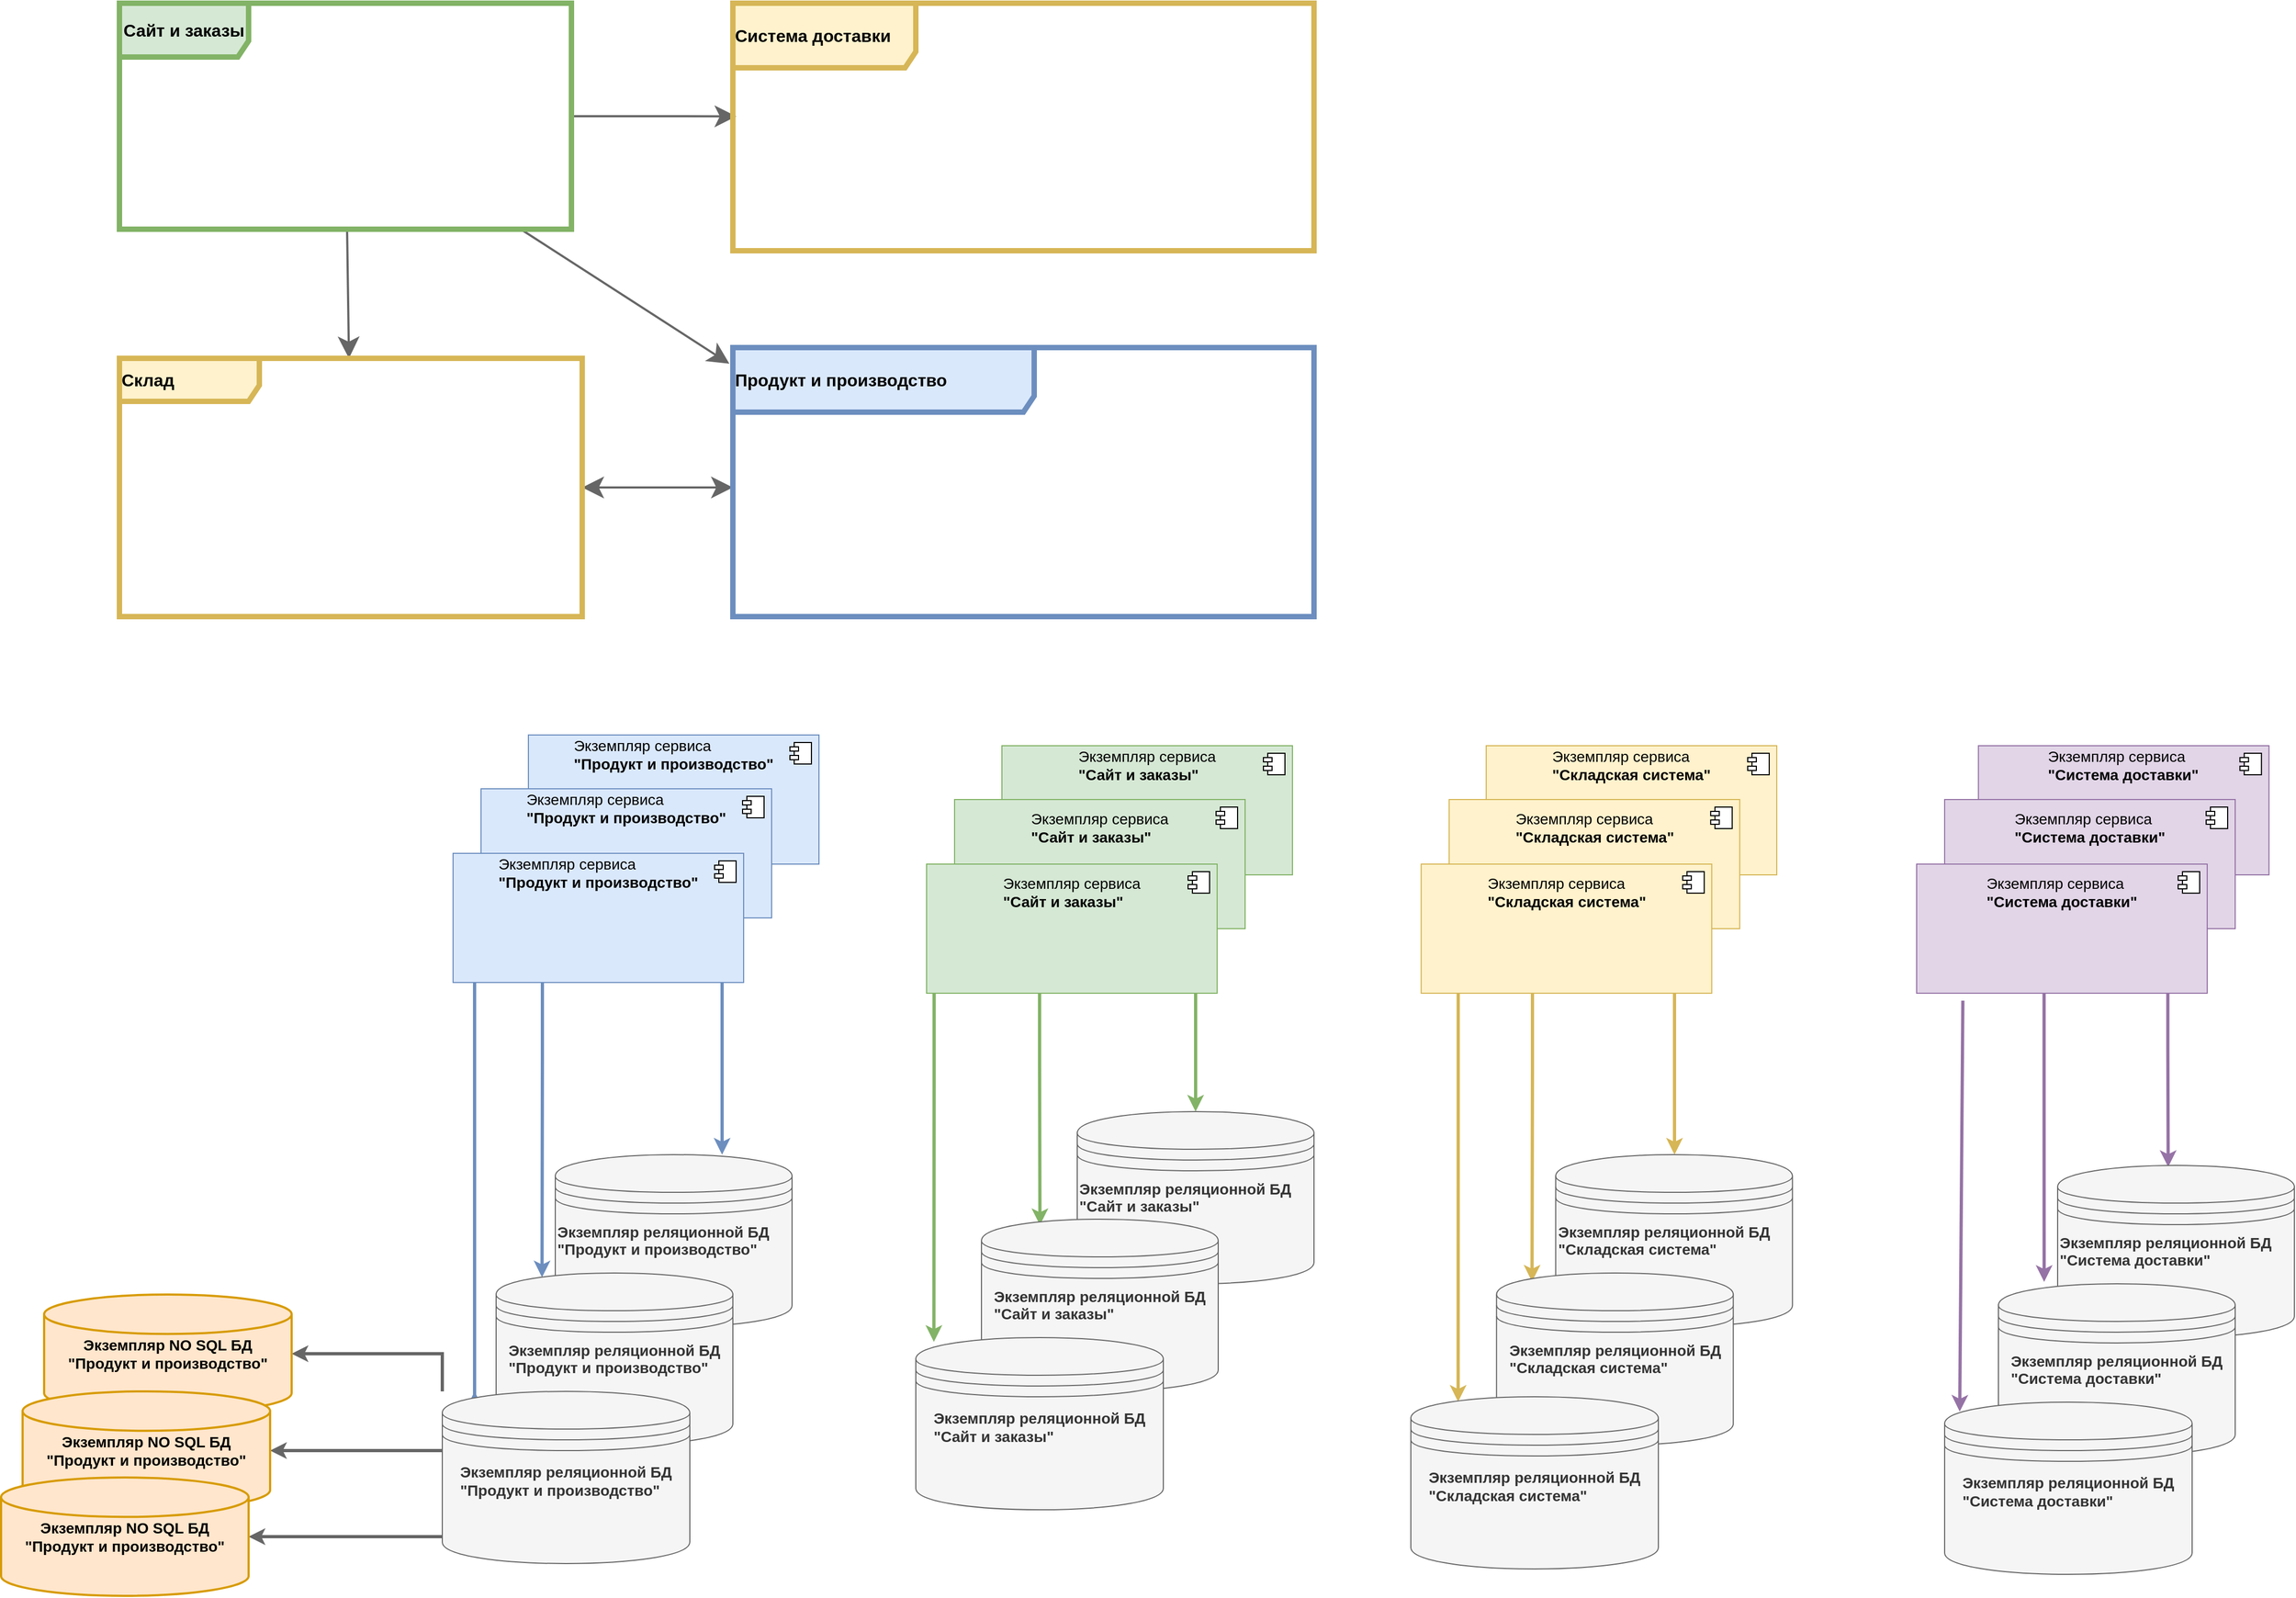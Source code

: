 <mxfile version="21.6.8" type="github">
  <diagram name="Страница — 1" id="n7xJredBNWYoXg0lsID4">
    <mxGraphModel dx="3217" dy="2449" grid="1" gridSize="10" guides="1" tooltips="1" connect="1" arrows="1" fold="1" page="1" pageScale="1" pageWidth="827" pageHeight="1169" math="0" shadow="0">
      <root>
        <mxCell id="0" />
        <mxCell id="1" parent="0" />
        <mxCell id="ERCvl_V5-qFT3uBv3gmN-6" style="edgeStyle=orthogonalEdgeStyle;rounded=0;orthogonalLoop=1;jettySize=auto;html=1;entryX=0.006;entryY=0.457;entryDx=0;entryDy=0;entryPerimeter=0;endSize=14;fillColor=#f5f5f5;strokeColor=#666666;strokeWidth=2;" parent="1" source="ERCvl_V5-qFT3uBv3gmN-2" target="ERCvl_V5-qFT3uBv3gmN-3" edge="1">
          <mxGeometry relative="1" as="geometry" />
        </mxCell>
        <mxCell id="ERCvl_V5-qFT3uBv3gmN-7" style="rounded=0;orthogonalLoop=1;jettySize=auto;html=1;entryX=-0.006;entryY=0.06;entryDx=0;entryDy=0;entryPerimeter=0;strokeColor=#666666;endSize=14;fillColor=#f5f5f5;strokeWidth=2;" parent="1" source="ERCvl_V5-qFT3uBv3gmN-2" target="ERCvl_V5-qFT3uBv3gmN-5" edge="1">
          <mxGeometry relative="1" as="geometry" />
        </mxCell>
        <mxCell id="ERCvl_V5-qFT3uBv3gmN-12" style="rounded=0;orthogonalLoop=1;jettySize=auto;html=1;endSize=14;strokeWidth=2;fillColor=#f5f5f5;strokeColor=#666666;" parent="1" source="ERCvl_V5-qFT3uBv3gmN-2" target="ERCvl_V5-qFT3uBv3gmN-4" edge="1">
          <mxGeometry relative="1" as="geometry">
            <mxPoint x="220" y="140" as="targetPoint" />
          </mxGeometry>
        </mxCell>
        <mxCell id="ERCvl_V5-qFT3uBv3gmN-2" value="&lt;font style=&quot;font-size: 16px;&quot;&gt;&lt;b&gt;Сайт и заказы&lt;/b&gt;&lt;/font&gt;" style="shape=umlFrame;whiteSpace=wrap;html=1;pointerEvents=0;fillColor=#d5e8d4;strokeColor=#82b366;width=120;height=50;strokeWidth=5;" parent="1" vertex="1">
          <mxGeometry x="10" y="-160" width="420" height="210" as="geometry" />
        </mxCell>
        <mxCell id="ERCvl_V5-qFT3uBv3gmN-3" value="&lt;font style=&quot;font-size: 16px;&quot;&gt;&lt;b&gt;Система доставки&lt;/b&gt;&lt;/font&gt;" style="shape=umlFrame;whiteSpace=wrap;html=1;pointerEvents=0;align=left;width=170;height=60;fillColor=#fff2cc;strokeColor=#d6b656;strokeWidth=5;" parent="1" vertex="1">
          <mxGeometry x="580" y="-160" width="540" height="230" as="geometry" />
        </mxCell>
        <mxCell id="ERCvl_V5-qFT3uBv3gmN-11" style="rounded=0;orthogonalLoop=1;jettySize=auto;html=1;entryX=0;entryY=0.52;entryDx=0;entryDy=0;entryPerimeter=0;startArrow=classic;startFill=1;targetPerimeterSpacing=0;strokeWidth=2;endSize=14;startSize=14;strokeColor=#666666;fillColor=#f5f5f5;" parent="1" source="ERCvl_V5-qFT3uBv3gmN-4" target="ERCvl_V5-qFT3uBv3gmN-5" edge="1">
          <mxGeometry relative="1" as="geometry" />
        </mxCell>
        <mxCell id="ERCvl_V5-qFT3uBv3gmN-4" value="&lt;font style=&quot;font-size: 16px;&quot;&gt;&lt;b&gt;Склад&lt;/b&gt;&lt;/font&gt;" style="shape=umlFrame;whiteSpace=wrap;html=1;pointerEvents=0;fillColor=#fff2cc;strokeColor=#d6b656;width=130;height=40;strokeWidth=5;align=left;" parent="1" vertex="1">
          <mxGeometry x="10" y="170" width="430" height="240" as="geometry" />
        </mxCell>
        <mxCell id="ERCvl_V5-qFT3uBv3gmN-5" value="&lt;font style=&quot;font-size: 16px;&quot;&gt;&lt;b&gt;Продукт и производство&lt;/b&gt;&lt;/font&gt;" style="shape=umlFrame;whiteSpace=wrap;html=1;pointerEvents=0;width=280;height=60;align=left;fillColor=#dae8fc;strokeColor=#6c8ebf;strokeWidth=5;" parent="1" vertex="1">
          <mxGeometry x="580" y="160" width="540" height="250" as="geometry" />
        </mxCell>
        <mxCell id="f581cQIJt3s8RJXOWX-j-4" value="&lt;div style=&quot;text-align: left; font-size: 14px;&quot;&gt;&lt;span style=&quot;background-color: initial;&quot;&gt;&lt;font style=&quot;font-size: 14px;&quot;&gt;&lt;br&gt;Экземпляр сервиса&lt;/font&gt;&lt;/span&gt;&lt;/div&gt;&lt;b style=&quot;font-size: 14px;&quot;&gt;&lt;div style=&quot;text-align: left;&quot;&gt;&lt;b style=&quot;background-color: initial;&quot;&gt;&lt;font style=&quot;font-size: 14px;&quot;&gt;&quot;Продукт и производство&quot;&lt;br&gt;&lt;br&gt;&lt;br&gt;&lt;br&gt;&lt;br&gt;&lt;br&gt;&lt;/font&gt;&lt;br&gt;&lt;/b&gt;&lt;/div&gt;&lt;/b&gt;" style="html=1;dropTarget=0;whiteSpace=wrap;fillColor=#dae8fc;strokeColor=#6c8ebf;" parent="1" vertex="1">
          <mxGeometry x="390" y="520" width="270" height="120" as="geometry" />
        </mxCell>
        <mxCell id="f581cQIJt3s8RJXOWX-j-5" value="" style="shape=module;jettyWidth=8;jettyHeight=4;" parent="f581cQIJt3s8RJXOWX-j-4" vertex="1">
          <mxGeometry x="1" width="20" height="20" relative="1" as="geometry">
            <mxPoint x="-27" y="7" as="offset" />
          </mxGeometry>
        </mxCell>
        <mxCell id="f581cQIJt3s8RJXOWX-j-6" value="&lt;div style=&quot;text-align: left; font-size: 14px;&quot;&gt;&lt;span style=&quot;background-color: initial;&quot;&gt;&lt;font style=&quot;font-size: 14px;&quot;&gt;&lt;br&gt;Экземпляр сервиса&lt;/font&gt;&lt;/span&gt;&lt;/div&gt;&lt;b style=&quot;font-size: 14px;&quot;&gt;&lt;div style=&quot;text-align: left;&quot;&gt;&lt;b style=&quot;background-color: initial;&quot;&gt;&lt;font style=&quot;font-size: 14px;&quot;&gt;&quot;Продукт и производство&quot;&lt;br&gt;&lt;br&gt;&lt;br&gt;&lt;br&gt;&lt;br&gt;&lt;br&gt;&lt;/font&gt;&lt;br&gt;&lt;/b&gt;&lt;/div&gt;&lt;/b&gt;" style="html=1;dropTarget=0;whiteSpace=wrap;fillColor=#dae8fc;strokeColor=#6c8ebf;" parent="1" vertex="1">
          <mxGeometry x="346" y="570" width="270" height="120" as="geometry" />
        </mxCell>
        <mxCell id="f581cQIJt3s8RJXOWX-j-7" value="" style="shape=module;jettyWidth=8;jettyHeight=4;" parent="f581cQIJt3s8RJXOWX-j-6" vertex="1">
          <mxGeometry x="1" width="20" height="20" relative="1" as="geometry">
            <mxPoint x="-27" y="7" as="offset" />
          </mxGeometry>
        </mxCell>
        <mxCell id="f581cQIJt3s8RJXOWX-j-31" style="edgeStyle=orthogonalEdgeStyle;rounded=0;orthogonalLoop=1;jettySize=auto;html=1;strokeWidth=3;fillColor=#dae8fc;strokeColor=#6c8ebf;" parent="1" source="f581cQIJt3s8RJXOWX-j-8" target="f581cQIJt3s8RJXOWX-j-28" edge="1">
          <mxGeometry relative="1" as="geometry">
            <Array as="points">
              <mxPoint x="570" y="870" />
              <mxPoint x="570" y="870" />
            </Array>
          </mxGeometry>
        </mxCell>
        <mxCell id="f581cQIJt3s8RJXOWX-j-33" style="edgeStyle=orthogonalEdgeStyle;rounded=0;orthogonalLoop=1;jettySize=auto;html=1;strokeWidth=3;fillColor=#dae8fc;strokeColor=#6c8ebf;" parent="1" edge="1">
          <mxGeometry relative="1" as="geometry">
            <mxPoint x="340" y="1130" as="targetPoint" />
            <mxPoint x="422" y="680" as="sourcePoint" />
            <Array as="points">
              <mxPoint x="340" y="680" />
              <mxPoint x="340" y="1131" />
            </Array>
          </mxGeometry>
        </mxCell>
        <mxCell id="f581cQIJt3s8RJXOWX-j-78" style="edgeStyle=orthogonalEdgeStyle;rounded=0;orthogonalLoop=1;jettySize=auto;html=1;entryX=0.194;entryY=0.025;entryDx=0;entryDy=0;entryPerimeter=0;fillColor=#dae8fc;strokeColor=#6c8ebf;strokeWidth=3;" parent="1" source="f581cQIJt3s8RJXOWX-j-8" target="f581cQIJt3s8RJXOWX-j-29" edge="1">
          <mxGeometry relative="1" as="geometry">
            <Array as="points">
              <mxPoint x="403" y="820" />
              <mxPoint x="403" y="820" />
            </Array>
          </mxGeometry>
        </mxCell>
        <mxCell id="f581cQIJt3s8RJXOWX-j-8" value="&lt;div style=&quot;text-align: left; font-size: 14px;&quot;&gt;&lt;span style=&quot;background-color: initial;&quot;&gt;&lt;font style=&quot;font-size: 14px;&quot;&gt;&lt;br&gt;Экземпляр сервиса&lt;/font&gt;&lt;/span&gt;&lt;/div&gt;&lt;b style=&quot;font-size: 14px;&quot;&gt;&lt;div style=&quot;text-align: left;&quot;&gt;&lt;b style=&quot;background-color: initial;&quot;&gt;&lt;font style=&quot;font-size: 14px;&quot;&gt;&quot;Продукт и производство&quot;&lt;br&gt;&lt;br&gt;&lt;br&gt;&lt;br&gt;&lt;br&gt;&lt;br&gt;&lt;/font&gt;&lt;br&gt;&lt;/b&gt;&lt;/div&gt;&lt;/b&gt;" style="html=1;dropTarget=0;whiteSpace=wrap;fillColor=#dae8fc;strokeColor=#6c8ebf;" parent="1" vertex="1">
          <mxGeometry x="320" y="630" width="270" height="120" as="geometry" />
        </mxCell>
        <mxCell id="f581cQIJt3s8RJXOWX-j-9" value="" style="shape=module;jettyWidth=8;jettyHeight=4;" parent="f581cQIJt3s8RJXOWX-j-8" vertex="1">
          <mxGeometry x="1" width="20" height="20" relative="1" as="geometry">
            <mxPoint x="-27" y="7" as="offset" />
          </mxGeometry>
        </mxCell>
        <mxCell id="f581cQIJt3s8RJXOWX-j-10" value="&lt;div style=&quot;text-align: left; font-size: 14px;&quot;&gt;&lt;span style=&quot;background-color: initial;&quot;&gt;&lt;font style=&quot;font-size: 14px;&quot;&gt;&lt;br&gt;Экземпляр сервиса&lt;/font&gt;&lt;/span&gt;&lt;/div&gt;&lt;b style=&quot;font-size: 14px;&quot;&gt;&lt;div style=&quot;text-align: left;&quot;&gt;&lt;b style=&quot;background-color: initial;&quot;&gt;&lt;font style=&quot;font-size: 14px;&quot;&gt;&quot;Сайт и заказы&quot;&lt;br&gt;&lt;br&gt;&lt;br&gt;&lt;br&gt;&lt;br&gt;&lt;br&gt;&lt;/font&gt;&lt;br&gt;&lt;/b&gt;&lt;/div&gt;&lt;/b&gt;" style="html=1;dropTarget=0;whiteSpace=wrap;fillColor=#d5e8d4;strokeColor=#82b366;" parent="1" vertex="1">
          <mxGeometry x="830" y="530" width="270" height="120" as="geometry" />
        </mxCell>
        <mxCell id="f581cQIJt3s8RJXOWX-j-11" value="" style="shape=module;jettyWidth=8;jettyHeight=4;" parent="f581cQIJt3s8RJXOWX-j-10" vertex="1">
          <mxGeometry x="1" width="20" height="20" relative="1" as="geometry">
            <mxPoint x="-27" y="7" as="offset" />
          </mxGeometry>
        </mxCell>
        <mxCell id="f581cQIJt3s8RJXOWX-j-12" value="&lt;div style=&quot;text-align: left; font-size: 14px;&quot;&gt;&lt;div style=&quot;border-color: var(--border-color);&quot;&gt;&lt;br style=&quot;border-color: var(--border-color);&quot;&gt;Экземпляр сервиса&lt;/div&gt;&lt;b style=&quot;border-color: var(--border-color); text-align: center;&quot;&gt;&lt;div style=&quot;border-color: var(--border-color); text-align: left;&quot;&gt;&lt;b style=&quot;border-color: var(--border-color); background-color: initial;&quot;&gt;&quot;Сайт и заказы&quot;&lt;br style=&quot;border-color: var(--border-color);&quot;&gt;&lt;br style=&quot;border-color: var(--border-color);&quot;&gt;&lt;br style=&quot;border-color: var(--border-color);&quot;&gt;&lt;br style=&quot;border-color: var(--border-color);&quot;&gt;&lt;br style=&quot;border-color: var(--border-color);&quot;&gt;&lt;br style=&quot;border-color: var(--border-color);&quot;&gt;&lt;/b&gt;&lt;/div&gt;&lt;/b&gt;&lt;/div&gt;" style="html=1;dropTarget=0;whiteSpace=wrap;fillColor=#d5e8d4;strokeColor=#82b366;" parent="1" vertex="1">
          <mxGeometry x="786" y="580" width="270" height="120" as="geometry" />
        </mxCell>
        <mxCell id="f581cQIJt3s8RJXOWX-j-13" value="" style="shape=module;jettyWidth=8;jettyHeight=4;" parent="f581cQIJt3s8RJXOWX-j-12" vertex="1">
          <mxGeometry x="1" width="20" height="20" relative="1" as="geometry">
            <mxPoint x="-27" y="7" as="offset" />
          </mxGeometry>
        </mxCell>
        <mxCell id="f581cQIJt3s8RJXOWX-j-69" style="edgeStyle=orthogonalEdgeStyle;rounded=0;orthogonalLoop=1;jettySize=auto;html=1;fillColor=#d5e8d4;strokeColor=#82b366;strokeWidth=3;" parent="1" source="f581cQIJt3s8RJXOWX-j-14" target="f581cQIJt3s8RJXOWX-j-54" edge="1">
          <mxGeometry relative="1" as="geometry">
            <Array as="points">
              <mxPoint x="1010" y="780" />
              <mxPoint x="1010" y="780" />
            </Array>
          </mxGeometry>
        </mxCell>
        <mxCell id="f581cQIJt3s8RJXOWX-j-70" style="edgeStyle=orthogonalEdgeStyle;rounded=0;orthogonalLoop=1;jettySize=auto;html=1;entryX=0.247;entryY=0.034;entryDx=0;entryDy=0;entryPerimeter=0;strokeWidth=3;fillColor=#d5e8d4;strokeColor=#82b366;" parent="1" source="f581cQIJt3s8RJXOWX-j-14" target="f581cQIJt3s8RJXOWX-j-55" edge="1">
          <mxGeometry relative="1" as="geometry">
            <Array as="points">
              <mxPoint x="865" y="820" />
              <mxPoint x="865" y="820" />
            </Array>
          </mxGeometry>
        </mxCell>
        <mxCell id="f581cQIJt3s8RJXOWX-j-71" style="edgeStyle=orthogonalEdgeStyle;rounded=0;orthogonalLoop=1;jettySize=auto;html=1;entryX=0.073;entryY=0.025;entryDx=0;entryDy=0;entryPerimeter=0;fillColor=#d5e8d4;strokeColor=#82b366;strokeWidth=3;" parent="1" source="f581cQIJt3s8RJXOWX-j-14" target="f581cQIJt3s8RJXOWX-j-56" edge="1">
          <mxGeometry relative="1" as="geometry">
            <Array as="points">
              <mxPoint x="767" y="840" />
              <mxPoint x="767" y="840" />
            </Array>
          </mxGeometry>
        </mxCell>
        <mxCell id="f581cQIJt3s8RJXOWX-j-14" value="&lt;div style=&quot;text-align: left; font-size: 14px;&quot;&gt;&lt;div style=&quot;border-color: var(--border-color);&quot;&gt;&lt;br&gt;Экземпляр сервиса&lt;/div&gt;&lt;b style=&quot;border-color: var(--border-color); text-align: center;&quot;&gt;&lt;div style=&quot;border-color: var(--border-color); text-align: left;&quot;&gt;&lt;b style=&quot;border-color: var(--border-color); background-color: initial;&quot;&gt;&quot;Сайт и заказы&quot;&lt;br style=&quot;border-color: var(--border-color);&quot;&gt;&lt;br style=&quot;border-color: var(--border-color);&quot;&gt;&lt;br style=&quot;border-color: var(--border-color);&quot;&gt;&lt;br style=&quot;border-color: var(--border-color);&quot;&gt;&lt;br style=&quot;border-color: var(--border-color);&quot;&gt;&lt;br style=&quot;border-color: var(--border-color);&quot;&gt;&lt;/b&gt;&lt;/div&gt;&lt;/b&gt;&lt;/div&gt;" style="html=1;dropTarget=0;whiteSpace=wrap;fillColor=#d5e8d4;strokeColor=#82b366;" parent="1" vertex="1">
          <mxGeometry x="760" y="640" width="270" height="120" as="geometry" />
        </mxCell>
        <mxCell id="f581cQIJt3s8RJXOWX-j-15" value="" style="shape=module;jettyWidth=8;jettyHeight=4;" parent="f581cQIJt3s8RJXOWX-j-14" vertex="1">
          <mxGeometry x="1" width="20" height="20" relative="1" as="geometry">
            <mxPoint x="-27" y="7" as="offset" />
          </mxGeometry>
        </mxCell>
        <mxCell id="f581cQIJt3s8RJXOWX-j-16" value="&lt;div style=&quot;text-align: left; font-size: 14px;&quot;&gt;&lt;span style=&quot;background-color: initial;&quot;&gt;&lt;font style=&quot;font-size: 14px;&quot;&gt;&lt;br&gt;Экземпляр сервиса&lt;/font&gt;&lt;/span&gt;&lt;/div&gt;&lt;b style=&quot;font-size: 14px;&quot;&gt;&lt;div style=&quot;text-align: left;&quot;&gt;&lt;b style=&quot;background-color: initial;&quot;&gt;&lt;font style=&quot;font-size: 14px;&quot;&gt;&quot;Складская система&quot;&lt;br&gt;&lt;br&gt;&lt;br&gt;&lt;br&gt;&lt;br&gt;&lt;br&gt;&lt;/font&gt;&lt;br&gt;&lt;/b&gt;&lt;/div&gt;&lt;/b&gt;" style="html=1;dropTarget=0;whiteSpace=wrap;fillColor=#fff2cc;strokeColor=#d6b656;" parent="1" vertex="1">
          <mxGeometry x="1280" y="530" width="270" height="120" as="geometry" />
        </mxCell>
        <mxCell id="f581cQIJt3s8RJXOWX-j-17" value="" style="shape=module;jettyWidth=8;jettyHeight=4;" parent="f581cQIJt3s8RJXOWX-j-16" vertex="1">
          <mxGeometry x="1" width="20" height="20" relative="1" as="geometry">
            <mxPoint x="-27" y="7" as="offset" />
          </mxGeometry>
        </mxCell>
        <mxCell id="f581cQIJt3s8RJXOWX-j-18" value="&lt;div style=&quot;text-align: left; font-size: 14px;&quot;&gt;&lt;div style=&quot;border-color: var(--border-color);&quot;&gt;&lt;div style=&quot;border-color: var(--border-color);&quot;&gt;&lt;br style=&quot;border-color: var(--border-color);&quot;&gt;Экземпляр сервиса&lt;/div&gt;&lt;b style=&quot;border-color: var(--border-color); text-align: center;&quot;&gt;&lt;div style=&quot;border-color: var(--border-color); text-align: left;&quot;&gt;&lt;b style=&quot;border-color: var(--border-color); background-color: initial;&quot;&gt;&quot;Складская система&quot;&lt;br style=&quot;border-color: var(--border-color);&quot;&gt;&lt;br style=&quot;border-color: var(--border-color);&quot;&gt;&lt;br style=&quot;border-color: var(--border-color);&quot;&gt;&lt;br style=&quot;border-color: var(--border-color);&quot;&gt;&lt;br style=&quot;border-color: var(--border-color);&quot;&gt;&lt;br style=&quot;border-color: var(--border-color);&quot;&gt;&lt;/b&gt;&lt;/div&gt;&lt;/b&gt;&lt;/div&gt;&lt;/div&gt;" style="html=1;dropTarget=0;whiteSpace=wrap;fillColor=#fff2cc;strokeColor=#d6b656;" parent="1" vertex="1">
          <mxGeometry x="1245.61" y="580" width="270" height="120" as="geometry" />
        </mxCell>
        <mxCell id="f581cQIJt3s8RJXOWX-j-19" value="" style="shape=module;jettyWidth=8;jettyHeight=4;" parent="f581cQIJt3s8RJXOWX-j-18" vertex="1">
          <mxGeometry x="1" width="20" height="20" relative="1" as="geometry">
            <mxPoint x="-27" y="7" as="offset" />
          </mxGeometry>
        </mxCell>
        <mxCell id="f581cQIJt3s8RJXOWX-j-66" style="edgeStyle=orthogonalEdgeStyle;rounded=0;orthogonalLoop=1;jettySize=auto;html=1;strokeWidth=3;fillColor=#fff2cc;strokeColor=#d6b656;" parent="1" source="f581cQIJt3s8RJXOWX-j-20" target="f581cQIJt3s8RJXOWX-j-57" edge="1">
          <mxGeometry relative="1" as="geometry">
            <Array as="points">
              <mxPoint x="1455" y="790" />
              <mxPoint x="1455" y="790" />
            </Array>
          </mxGeometry>
        </mxCell>
        <mxCell id="f581cQIJt3s8RJXOWX-j-73" style="edgeStyle=orthogonalEdgeStyle;rounded=0;orthogonalLoop=1;jettySize=auto;html=1;entryX=0.15;entryY=0.05;entryDx=0;entryDy=0;entryPerimeter=0;strokeColor=#d6b656;strokeWidth=3;fillColor=#fff2cc;" parent="1" source="f581cQIJt3s8RJXOWX-j-20" target="f581cQIJt3s8RJXOWX-j-58" edge="1">
          <mxGeometry relative="1" as="geometry">
            <Array as="points">
              <mxPoint x="1323" y="830" />
              <mxPoint x="1323" y="830" />
            </Array>
          </mxGeometry>
        </mxCell>
        <mxCell id="f581cQIJt3s8RJXOWX-j-74" style="edgeStyle=orthogonalEdgeStyle;rounded=0;orthogonalLoop=1;jettySize=auto;html=1;entryX=0.191;entryY=0.029;entryDx=0;entryDy=0;entryPerimeter=0;fillColor=#fff2cc;strokeColor=#d6b656;strokeWidth=3;" parent="1" source="f581cQIJt3s8RJXOWX-j-20" target="f581cQIJt3s8RJXOWX-j-59" edge="1">
          <mxGeometry relative="1" as="geometry">
            <Array as="points">
              <mxPoint x="1254" y="850" />
              <mxPoint x="1254" y="850" />
            </Array>
          </mxGeometry>
        </mxCell>
        <mxCell id="f581cQIJt3s8RJXOWX-j-20" value="&lt;div style=&quot;text-align: left; font-size: 14px;&quot;&gt;&lt;div style=&quot;border-color: var(--border-color);&quot;&gt;&lt;div style=&quot;border-color: var(--border-color);&quot;&gt;&lt;br style=&quot;border-color: var(--border-color);&quot;&gt;Экземпляр сервиса&lt;/div&gt;&lt;b style=&quot;border-color: var(--border-color); text-align: center;&quot;&gt;&lt;div style=&quot;border-color: var(--border-color); text-align: left;&quot;&gt;&lt;b style=&quot;border-color: var(--border-color); background-color: initial;&quot;&gt;&quot;Складская система&quot;&lt;br style=&quot;border-color: var(--border-color);&quot;&gt;&lt;br style=&quot;border-color: var(--border-color);&quot;&gt;&lt;br style=&quot;border-color: var(--border-color);&quot;&gt;&lt;br style=&quot;border-color: var(--border-color);&quot;&gt;&lt;br style=&quot;border-color: var(--border-color);&quot;&gt;&lt;br style=&quot;border-color: var(--border-color);&quot;&gt;&lt;/b&gt;&lt;/div&gt;&lt;/b&gt;&lt;/div&gt;&lt;/div&gt;" style="html=1;dropTarget=0;whiteSpace=wrap;fillColor=#fff2cc;strokeColor=#d6b656;" parent="1" vertex="1">
          <mxGeometry x="1219.61" y="640" width="270" height="120" as="geometry" />
        </mxCell>
        <mxCell id="f581cQIJt3s8RJXOWX-j-21" value="" style="shape=module;jettyWidth=8;jettyHeight=4;" parent="f581cQIJt3s8RJXOWX-j-20" vertex="1">
          <mxGeometry x="1" width="20" height="20" relative="1" as="geometry">
            <mxPoint x="-27" y="7" as="offset" />
          </mxGeometry>
        </mxCell>
        <mxCell id="f581cQIJt3s8RJXOWX-j-22" value="&lt;div style=&quot;text-align: left; font-size: 14px;&quot;&gt;&lt;span style=&quot;background-color: initial;&quot;&gt;&lt;font style=&quot;font-size: 14px;&quot;&gt;&lt;br&gt;Экземпляр сервиса&lt;/font&gt;&lt;/span&gt;&lt;/div&gt;&lt;b style=&quot;font-size: 14px;&quot;&gt;&lt;div style=&quot;text-align: left;&quot;&gt;&lt;b style=&quot;background-color: initial;&quot;&gt;&lt;font style=&quot;font-size: 14px;&quot;&gt;&quot;Система доставки&quot;&lt;br&gt;&lt;br&gt;&lt;br&gt;&lt;br&gt;&lt;br&gt;&lt;br&gt;&lt;/font&gt;&lt;br&gt;&lt;/b&gt;&lt;/div&gt;&lt;/b&gt;" style="html=1;dropTarget=0;whiteSpace=wrap;fillColor=#e1d5e7;strokeColor=#9673a6;" parent="1" vertex="1">
          <mxGeometry x="1737.39" y="530" width="270" height="120" as="geometry" />
        </mxCell>
        <mxCell id="f581cQIJt3s8RJXOWX-j-23" value="" style="shape=module;jettyWidth=8;jettyHeight=4;" parent="f581cQIJt3s8RJXOWX-j-22" vertex="1">
          <mxGeometry x="1" width="20" height="20" relative="1" as="geometry">
            <mxPoint x="-27" y="7" as="offset" />
          </mxGeometry>
        </mxCell>
        <mxCell id="f581cQIJt3s8RJXOWX-j-24" value="&lt;div style=&quot;text-align: left; font-size: 14px;&quot;&gt;&lt;div style=&quot;border-color: var(--border-color);&quot;&gt;&lt;div style=&quot;border-color: var(--border-color);&quot;&gt;&lt;div style=&quot;border-color: var(--border-color);&quot;&gt;&lt;br style=&quot;border-color: var(--border-color);&quot;&gt;Экземпляр сервиса&lt;/div&gt;&lt;b style=&quot;border-color: var(--border-color); text-align: center;&quot;&gt;&lt;div style=&quot;border-color: var(--border-color); text-align: left;&quot;&gt;&lt;b style=&quot;border-color: var(--border-color); background-color: initial;&quot;&gt;&quot;Система доставки&quot;&lt;br style=&quot;border-color: var(--border-color);&quot;&gt;&lt;br style=&quot;border-color: var(--border-color);&quot;&gt;&lt;br style=&quot;border-color: var(--border-color);&quot;&gt;&lt;br style=&quot;border-color: var(--border-color);&quot;&gt;&lt;br style=&quot;border-color: var(--border-color);&quot;&gt;&lt;br style=&quot;border-color: var(--border-color);&quot;&gt;&lt;/b&gt;&lt;/div&gt;&lt;/b&gt;&lt;/div&gt;&lt;/div&gt;&lt;/div&gt;" style="html=1;dropTarget=0;whiteSpace=wrap;fillColor=#e1d5e7;strokeColor=#9673a6;" parent="1" vertex="1">
          <mxGeometry x="1706" y="580" width="270" height="120" as="geometry" />
        </mxCell>
        <mxCell id="f581cQIJt3s8RJXOWX-j-25" value="" style="shape=module;jettyWidth=8;jettyHeight=4;" parent="f581cQIJt3s8RJXOWX-j-24" vertex="1">
          <mxGeometry x="1" width="20" height="20" relative="1" as="geometry">
            <mxPoint x="-27" y="7" as="offset" />
          </mxGeometry>
        </mxCell>
        <mxCell id="f581cQIJt3s8RJXOWX-j-63" style="edgeStyle=orthogonalEdgeStyle;rounded=0;orthogonalLoop=1;jettySize=auto;html=1;entryX=0.467;entryY=0.009;entryDx=0;entryDy=0;entryPerimeter=0;fillColor=#e1d5e7;strokeColor=#9673a6;strokeWidth=3;" parent="1" source="f581cQIJt3s8RJXOWX-j-26" target="f581cQIJt3s8RJXOWX-j-60" edge="1">
          <mxGeometry relative="1" as="geometry">
            <Array as="points">
              <mxPoint x="1913.39" y="810" />
              <mxPoint x="1913.39" y="810" />
            </Array>
          </mxGeometry>
        </mxCell>
        <mxCell id="f581cQIJt3s8RJXOWX-j-65" style="rounded=0;orthogonalLoop=1;jettySize=auto;html=1;entryX=0.061;entryY=0.055;entryDx=0;entryDy=0;entryPerimeter=0;strokeWidth=3;fillColor=#e1d5e7;strokeColor=#9673a6;exitX=0.159;exitY=1.057;exitDx=0;exitDy=0;exitPerimeter=0;" parent="1" source="f581cQIJt3s8RJXOWX-j-26" target="f581cQIJt3s8RJXOWX-j-62" edge="1">
          <mxGeometry relative="1" as="geometry" />
        </mxCell>
        <mxCell id="f581cQIJt3s8RJXOWX-j-72" style="edgeStyle=orthogonalEdgeStyle;rounded=0;orthogonalLoop=1;jettySize=auto;html=1;entryX=0.193;entryY=-0.011;entryDx=0;entryDy=0;entryPerimeter=0;strokeColor=#9673a6;fillColor=#e1d5e7;strokeWidth=3;" parent="1" source="f581cQIJt3s8RJXOWX-j-26" target="f581cQIJt3s8RJXOWX-j-61" edge="1">
          <mxGeometry relative="1" as="geometry">
            <Array as="points">
              <mxPoint x="1798.39" y="830" />
              <mxPoint x="1798.39" y="830" />
            </Array>
          </mxGeometry>
        </mxCell>
        <mxCell id="f581cQIJt3s8RJXOWX-j-26" value="&lt;div style=&quot;text-align: left; font-size: 14px;&quot;&gt;&lt;div style=&quot;border-color: var(--border-color);&quot;&gt;&lt;div style=&quot;border-color: var(--border-color);&quot;&gt;&lt;div style=&quot;border-color: var(--border-color);&quot;&gt;&lt;br style=&quot;border-color: var(--border-color);&quot;&gt;Экземпляр сервиса&lt;/div&gt;&lt;b style=&quot;border-color: var(--border-color); text-align: center;&quot;&gt;&lt;div style=&quot;border-color: var(--border-color); text-align: left;&quot;&gt;&lt;b style=&quot;border-color: var(--border-color); background-color: initial;&quot;&gt;&quot;Система доставки&quot;&lt;br style=&quot;border-color: var(--border-color);&quot;&gt;&lt;br style=&quot;border-color: var(--border-color);&quot;&gt;&lt;br style=&quot;border-color: var(--border-color);&quot;&gt;&lt;br style=&quot;border-color: var(--border-color);&quot;&gt;&lt;br style=&quot;border-color: var(--border-color);&quot;&gt;&lt;br style=&quot;border-color: var(--border-color);&quot;&gt;&lt;/b&gt;&lt;/div&gt;&lt;/b&gt;&lt;/div&gt;&lt;/div&gt;&lt;/div&gt;" style="html=1;dropTarget=0;whiteSpace=wrap;fillColor=#e1d5e7;strokeColor=#9673a6;" parent="1" vertex="1">
          <mxGeometry x="1680" y="640" width="270" height="120" as="geometry" />
        </mxCell>
        <mxCell id="f581cQIJt3s8RJXOWX-j-27" value="" style="shape=module;jettyWidth=8;jettyHeight=4;" parent="f581cQIJt3s8RJXOWX-j-26" vertex="1">
          <mxGeometry x="1" width="20" height="20" relative="1" as="geometry">
            <mxPoint x="-27" y="7" as="offset" />
          </mxGeometry>
        </mxCell>
        <mxCell id="f581cQIJt3s8RJXOWX-j-28" value="&lt;font style=&quot;font-size: 14px;&quot;&gt;&lt;b&gt;Экземпляр реляционной БД &lt;br&gt;&quot;Продукт и производство&quot;&lt;br&gt;&lt;br&gt;&lt;br&gt;&lt;/b&gt;&lt;br&gt;&lt;/font&gt;" style="shape=datastore;whiteSpace=wrap;html=1;align=left;fillColor=#f5f5f5;fontColor=#333333;strokeColor=#666666;" parent="1" vertex="1">
          <mxGeometry x="415" y="910" width="220" height="160" as="geometry" />
        </mxCell>
        <mxCell id="f581cQIJt3s8RJXOWX-j-29" value="&lt;div style=&quot;text-align: left; font-size: 14px;&quot;&gt;&lt;b style=&quot;background-color: initial;&quot;&gt;&lt;font style=&quot;font-size: 14px;&quot;&gt;Экземпляр реляционной БД&lt;/font&gt;&lt;/b&gt;&lt;/div&gt;&lt;b style=&quot;font-size: 14px;&quot;&gt;&lt;div style=&quot;text-align: left;&quot;&gt;&lt;b style=&quot;background-color: initial;&quot;&gt;&lt;font style=&quot;font-size: 14px;&quot;&gt;&quot;Продукт и производство&quot;&lt;br&gt;&lt;br&gt;&lt;br&gt;&lt;br&gt;&lt;/font&gt;&lt;/b&gt;&lt;/div&gt;&lt;/b&gt;" style="shape=datastore;whiteSpace=wrap;html=1;fillColor=#f5f5f5;fontColor=#333333;strokeColor=#666666;" parent="1" vertex="1">
          <mxGeometry x="360" y="1020" width="220" height="160" as="geometry" />
        </mxCell>
        <mxCell id="f581cQIJt3s8RJXOWX-j-81" style="edgeStyle=orthogonalEdgeStyle;rounded=0;orthogonalLoop=1;jettySize=auto;html=1;entryX=1;entryY=0.5;entryDx=0;entryDy=0;entryPerimeter=0;strokeWidth=3;fillColor=#f5f5f5;strokeColor=#666666;" parent="1" source="f581cQIJt3s8RJXOWX-j-30" target="f581cQIJt3s8RJXOWX-j-38" edge="1">
          <mxGeometry relative="1" as="geometry">
            <Array as="points">
              <mxPoint x="250" y="1265" />
              <mxPoint x="250" y="1265" />
            </Array>
          </mxGeometry>
        </mxCell>
        <mxCell id="f581cQIJt3s8RJXOWX-j-82" style="edgeStyle=orthogonalEdgeStyle;rounded=0;orthogonalLoop=1;jettySize=auto;html=1;entryX=1;entryY=0.5;entryDx=0;entryDy=0;entryPerimeter=0;strokeWidth=3;fillColor=#f5f5f5;strokeColor=#666666;" parent="1" source="f581cQIJt3s8RJXOWX-j-30" target="f581cQIJt3s8RJXOWX-j-37" edge="1">
          <mxGeometry relative="1" as="geometry">
            <Array as="points">
              <mxPoint x="270" y="1185" />
              <mxPoint x="270" y="1185" />
            </Array>
          </mxGeometry>
        </mxCell>
        <mxCell id="f581cQIJt3s8RJXOWX-j-83" style="edgeStyle=orthogonalEdgeStyle;rounded=0;orthogonalLoop=1;jettySize=auto;html=1;strokeWidth=3;fillColor=#f5f5f5;strokeColor=#666666;" parent="1" source="f581cQIJt3s8RJXOWX-j-30" target="f581cQIJt3s8RJXOWX-j-36" edge="1">
          <mxGeometry relative="1" as="geometry">
            <Array as="points">
              <mxPoint x="310" y="1095" />
            </Array>
          </mxGeometry>
        </mxCell>
        <mxCell id="f581cQIJt3s8RJXOWX-j-30" value="&lt;div style=&quot;text-align: left;&quot;&gt;&lt;b style=&quot;background-color: initial;&quot;&gt;&lt;font style=&quot;font-size: 14px;&quot;&gt;Экземпляр реляционной БД&lt;/font&gt;&lt;/b&gt;&lt;/div&gt;&lt;div style=&quot;font-weight: bold; text-align: left;&quot;&gt;&lt;b style=&quot;background-color: initial;&quot;&gt;&lt;font style=&quot;font-size: 14px;&quot;&gt;&quot;Продукт и производство&quot;&lt;/font&gt;&lt;/b&gt;&lt;/div&gt;&lt;div style=&quot;text-align: left;&quot;&gt;&lt;b&gt;&lt;br&gt;&lt;/b&gt;&lt;/div&gt;&lt;br style=&quot;border-color: var(--border-color);&quot;&gt;&lt;div style=&quot;text-align: left;&quot;&gt;&lt;br&gt;&lt;/div&gt;" style="shape=datastore;whiteSpace=wrap;html=1;fillColor=#f5f5f5;fontColor=#333333;strokeColor=#666666;" parent="1" vertex="1">
          <mxGeometry x="310" y="1130" width="230" height="160" as="geometry" />
        </mxCell>
        <mxCell id="f581cQIJt3s8RJXOWX-j-36" value="&lt;b style=&quot;border-color: var(--border-color); font-size: 14px;&quot;&gt;Экземпляр NO SQL БД&lt;br style=&quot;border-color: var(--border-color);&quot;&gt;&quot;Продукт и производство&quot;&lt;/b&gt;" style="strokeWidth=2;html=1;shape=mxgraph.flowchart.database;whiteSpace=wrap;fillColor=#ffe6cc;strokeColor=#d79b00;" parent="1" vertex="1">
          <mxGeometry x="-60" y="1040" width="230" height="110" as="geometry" />
        </mxCell>
        <mxCell id="f581cQIJt3s8RJXOWX-j-37" value="&lt;font style=&quot;font-size: 14px;&quot;&gt;&lt;b&gt;Экземпляр NO SQL БД&lt;br&gt;&quot;Продукт и производство&quot;&lt;br&gt;&lt;/b&gt;&lt;/font&gt;" style="strokeWidth=2;html=1;shape=mxgraph.flowchart.database;whiteSpace=wrap;fillColor=#ffe6cc;strokeColor=#d79b00;" parent="1" vertex="1">
          <mxGeometry x="-80" y="1130" width="230" height="110" as="geometry" />
        </mxCell>
        <mxCell id="f581cQIJt3s8RJXOWX-j-38" value="&lt;b style=&quot;border-color: var(--border-color); font-size: 14px;&quot;&gt;Экземпляр NO SQL БД&lt;br style=&quot;border-color: var(--border-color);&quot;&gt;&quot;Продукт и производство&quot;&lt;/b&gt;" style="strokeWidth=2;html=1;shape=mxgraph.flowchart.database;whiteSpace=wrap;fillColor=#ffe6cc;strokeColor=#d79b00;" parent="1" vertex="1">
          <mxGeometry x="-100" y="1210" width="230" height="110" as="geometry" />
        </mxCell>
        <mxCell id="f581cQIJt3s8RJXOWX-j-54" value="&lt;font style=&quot;font-size: 14px;&quot;&gt;&lt;b&gt;Экземпляр реляционной БД &lt;br&gt;&quot;Сайт и заказы&quot;&lt;br&gt;&lt;br&gt;&lt;br&gt;&lt;/b&gt;&lt;br&gt;&lt;/font&gt;" style="shape=datastore;whiteSpace=wrap;html=1;align=left;fillColor=#f5f5f5;fontColor=#333333;strokeColor=#666666;" parent="1" vertex="1">
          <mxGeometry x="900" y="870" width="220" height="160" as="geometry" />
        </mxCell>
        <mxCell id="f581cQIJt3s8RJXOWX-j-55" value="&lt;div style=&quot;text-align: left; font-size: 14px;&quot;&gt;&lt;b style=&quot;background-color: initial;&quot;&gt;&lt;font style=&quot;font-size: 14px;&quot;&gt;Экземпляр реляционной БД&lt;/font&gt;&lt;/b&gt;&lt;/div&gt;&lt;b style=&quot;font-size: 14px;&quot;&gt;&lt;div style=&quot;text-align: left;&quot;&gt;&lt;b style=&quot;background-color: initial;&quot;&gt;&lt;font style=&quot;font-size: 14px;&quot;&gt;&quot;Сайт и заказы&quot;&lt;br&gt;&lt;br&gt;&lt;br&gt;&lt;br&gt;&lt;/font&gt;&lt;/b&gt;&lt;/div&gt;&lt;/b&gt;" style="shape=datastore;whiteSpace=wrap;html=1;fillColor=#f5f5f5;fontColor=#333333;strokeColor=#666666;" parent="1" vertex="1">
          <mxGeometry x="811" y="970" width="220" height="160" as="geometry" />
        </mxCell>
        <mxCell id="f581cQIJt3s8RJXOWX-j-56" value="&lt;div style=&quot;text-align: left;&quot;&gt;&lt;b style=&quot;background-color: initial;&quot;&gt;&lt;font style=&quot;font-size: 14px;&quot;&gt;Экземпляр реляционной БД&lt;/font&gt;&lt;/b&gt;&lt;/div&gt;&lt;div style=&quot;font-weight: bold; text-align: left;&quot;&gt;&lt;b style=&quot;background-color: initial;&quot;&gt;&lt;font style=&quot;font-size: 14px;&quot;&gt;&quot;Сайт и заказы&quot;&lt;/font&gt;&lt;/b&gt;&lt;/div&gt;&lt;div style=&quot;text-align: left;&quot;&gt;&lt;b&gt;&lt;br&gt;&lt;/b&gt;&lt;/div&gt;&lt;br style=&quot;border-color: var(--border-color);&quot;&gt;&lt;div style=&quot;text-align: left;&quot;&gt;&lt;br&gt;&lt;/div&gt;" style="shape=datastore;whiteSpace=wrap;html=1;fillColor=#f5f5f5;fontColor=#333333;strokeColor=#666666;" parent="1" vertex="1">
          <mxGeometry x="750" y="1080" width="230" height="160" as="geometry" />
        </mxCell>
        <mxCell id="f581cQIJt3s8RJXOWX-j-57" value="&lt;font style=&quot;font-size: 14px;&quot;&gt;&lt;b&gt;Экземпляр реляционной БД &lt;br&gt;&quot;Складская система&quot;&lt;br&gt;&lt;br&gt;&lt;br&gt;&lt;/b&gt;&lt;br&gt;&lt;/font&gt;" style="shape=datastore;whiteSpace=wrap;html=1;align=left;fillColor=#f5f5f5;fontColor=#333333;strokeColor=#666666;" parent="1" vertex="1">
          <mxGeometry x="1344.61" y="910" width="220" height="160" as="geometry" />
        </mxCell>
        <mxCell id="f581cQIJt3s8RJXOWX-j-58" value="&lt;div style=&quot;text-align: left; font-size: 14px;&quot;&gt;&lt;b style=&quot;background-color: initial;&quot;&gt;&lt;font style=&quot;font-size: 14px;&quot;&gt;Экземпляр реляционной БД&lt;/font&gt;&lt;/b&gt;&lt;/div&gt;&lt;b style=&quot;font-size: 14px;&quot;&gt;&lt;div style=&quot;text-align: left;&quot;&gt;&lt;b style=&quot;background-color: initial;&quot;&gt;&lt;font style=&quot;font-size: 14px;&quot;&gt;&quot;Складская система&quot;&lt;br&gt;&lt;br&gt;&lt;br&gt;&lt;br&gt;&lt;/font&gt;&lt;/b&gt;&lt;/div&gt;&lt;/b&gt;" style="shape=datastore;whiteSpace=wrap;html=1;fillColor=#f5f5f5;fontColor=#333333;strokeColor=#666666;" parent="1" vertex="1">
          <mxGeometry x="1289.61" y="1020" width="220" height="160" as="geometry" />
        </mxCell>
        <mxCell id="f581cQIJt3s8RJXOWX-j-59" value="&lt;div style=&quot;text-align: left;&quot;&gt;&lt;b style=&quot;background-color: initial;&quot;&gt;&lt;font style=&quot;font-size: 14px;&quot;&gt;Экземпляр реляционной БД&lt;/font&gt;&lt;/b&gt;&lt;/div&gt;&lt;div style=&quot;font-weight: bold; text-align: left;&quot;&gt;&lt;b style=&quot;background-color: initial;&quot;&gt;&lt;font style=&quot;font-size: 14px;&quot;&gt;&quot;Складская система&quot;&lt;/font&gt;&lt;/b&gt;&lt;/div&gt;&lt;div style=&quot;text-align: left;&quot;&gt;&lt;b&gt;&lt;br&gt;&lt;/b&gt;&lt;/div&gt;&lt;br style=&quot;border-color: var(--border-color);&quot;&gt;&lt;div style=&quot;text-align: left;&quot;&gt;&lt;br&gt;&lt;/div&gt;" style="shape=datastore;whiteSpace=wrap;html=1;fillColor=#f5f5f5;fontColor=#333333;strokeColor=#666666;" parent="1" vertex="1">
          <mxGeometry x="1210" y="1135" width="230" height="160" as="geometry" />
        </mxCell>
        <mxCell id="f581cQIJt3s8RJXOWX-j-60" value="&lt;font style=&quot;font-size: 14px;&quot;&gt;&lt;b&gt;Экземпляр реляционной БД &lt;br&gt;&quot;Система доставки&quot;&lt;br&gt;&lt;br&gt;&lt;br&gt;&lt;/b&gt;&lt;br&gt;&lt;/font&gt;" style="shape=datastore;whiteSpace=wrap;html=1;align=left;fillColor=#f5f5f5;fontColor=#333333;strokeColor=#666666;" parent="1" vertex="1">
          <mxGeometry x="1811" y="920" width="220" height="160" as="geometry" />
        </mxCell>
        <mxCell id="f581cQIJt3s8RJXOWX-j-61" value="&lt;div style=&quot;text-align: left; font-size: 14px;&quot;&gt;&lt;b style=&quot;background-color: initial;&quot;&gt;&lt;font style=&quot;font-size: 14px;&quot;&gt;Экземпляр реляционной БД&lt;/font&gt;&lt;/b&gt;&lt;/div&gt;&lt;b style=&quot;font-size: 14px;&quot;&gt;&lt;div style=&quot;text-align: left;&quot;&gt;&lt;b style=&quot;background-color: initial;&quot;&gt;&lt;font style=&quot;font-size: 14px;&quot;&gt;&quot;Система доставки&quot;&lt;br&gt;&lt;br&gt;&lt;br&gt;&lt;br&gt;&lt;/font&gt;&lt;/b&gt;&lt;/div&gt;&lt;/b&gt;" style="shape=datastore;whiteSpace=wrap;html=1;fillColor=#f5f5f5;fontColor=#333333;strokeColor=#666666;" parent="1" vertex="1">
          <mxGeometry x="1756" y="1030" width="220" height="160" as="geometry" />
        </mxCell>
        <mxCell id="f581cQIJt3s8RJXOWX-j-62" value="&lt;div style=&quot;text-align: left;&quot;&gt;&lt;b style=&quot;background-color: initial;&quot;&gt;&lt;font style=&quot;font-size: 14px;&quot;&gt;Экземпляр реляционной БД&lt;/font&gt;&lt;/b&gt;&lt;/div&gt;&lt;div style=&quot;font-weight: bold; text-align: left;&quot;&gt;&lt;b style=&quot;background-color: initial;&quot;&gt;&lt;font style=&quot;font-size: 14px;&quot;&gt;&quot;Система доставки&quot;&lt;/font&gt;&lt;/b&gt;&lt;/div&gt;&lt;div style=&quot;text-align: left;&quot;&gt;&lt;b&gt;&lt;br&gt;&lt;/b&gt;&lt;/div&gt;&lt;br style=&quot;border-color: var(--border-color);&quot;&gt;&lt;div style=&quot;text-align: left;&quot;&gt;&lt;br&gt;&lt;/div&gt;" style="shape=datastore;whiteSpace=wrap;html=1;fillColor=#f5f5f5;fontColor=#333333;strokeColor=#666666;" parent="1" vertex="1">
          <mxGeometry x="1706" y="1140" width="230" height="160" as="geometry" />
        </mxCell>
      </root>
    </mxGraphModel>
  </diagram>
</mxfile>

